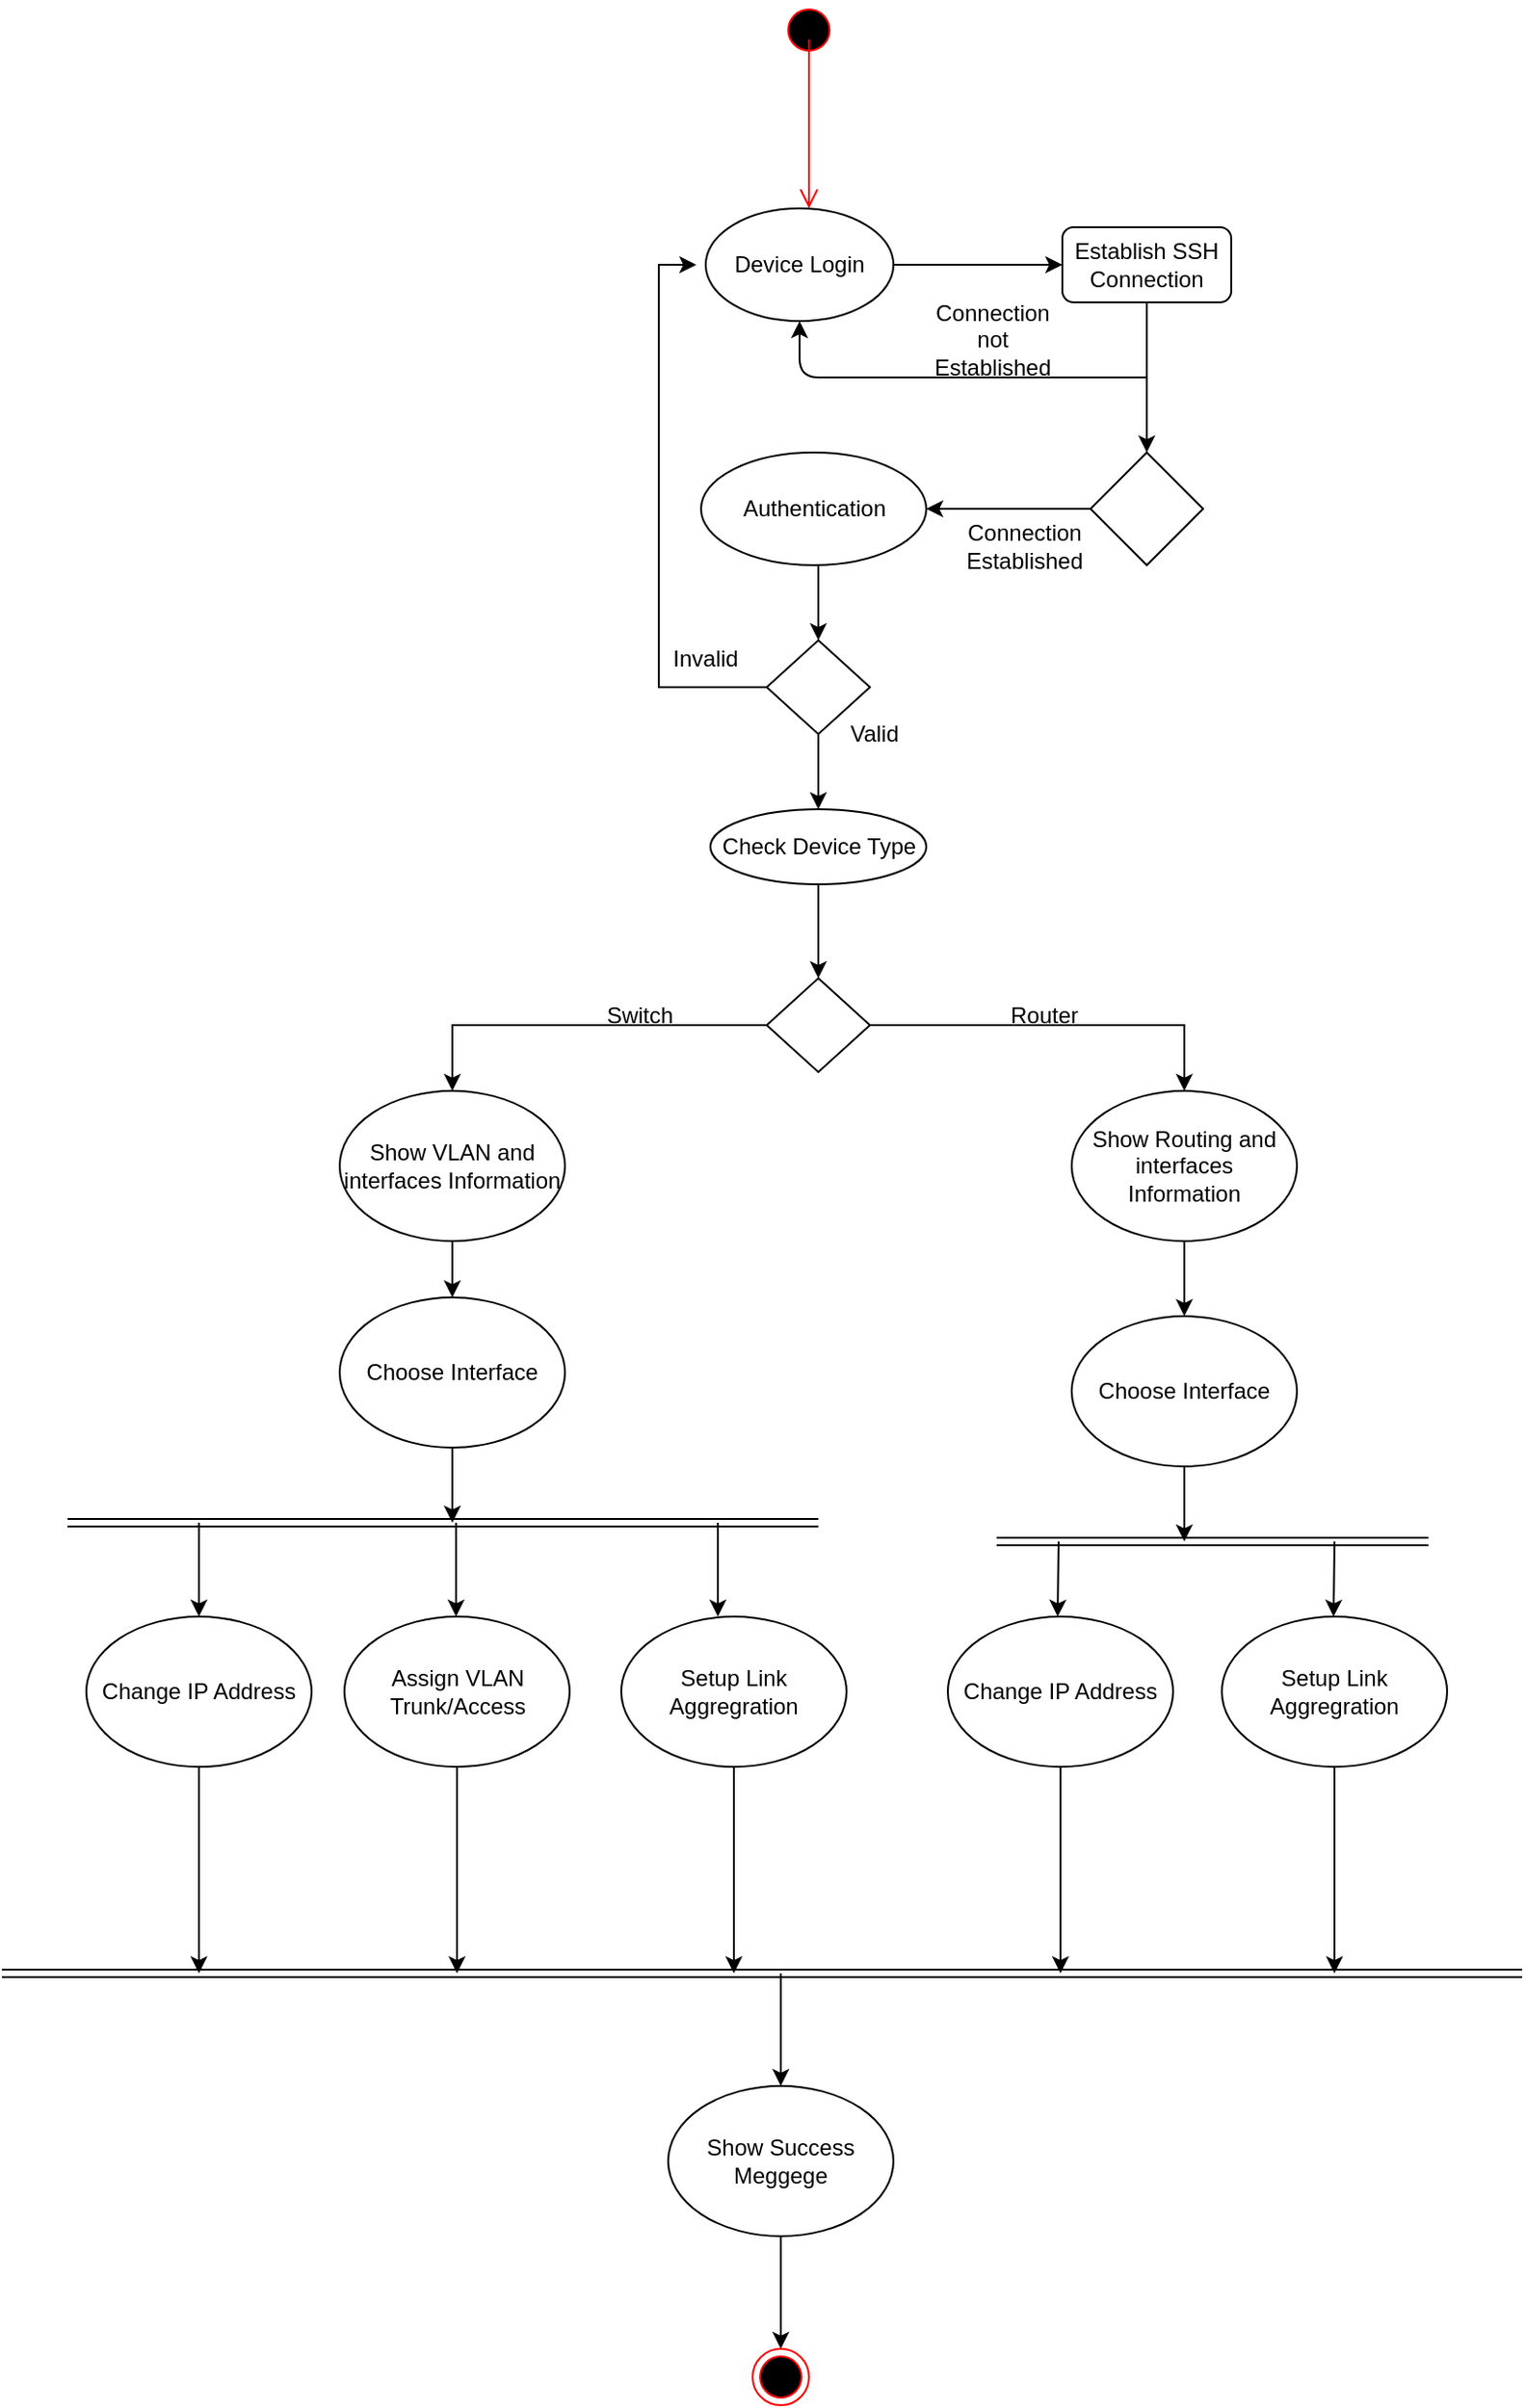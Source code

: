 <mxfile version="12.4.7" type="device"><diagram name="Page-1" id="e7e014a7-5840-1c2e-5031-d8a46d1fe8dd"><mxGraphModel dx="868" dy="479" grid="1" gridSize="10" guides="1" tooltips="1" connect="1" arrows="1" fold="1" page="1" pageScale="1" pageWidth="1169" pageHeight="826" background="#ffffff" math="0" shadow="0"><root><mxCell id="0"/><mxCell id="1" parent="0"/><mxCell id="ffG6tdyZV_DncWVKfaJ--44" value="" style="ellipse;html=1;shape=startState;fillColor=#000000;strokeColor=#ff0000;" vertex="1" parent="1"><mxGeometry x="435" y="60" width="30" height="30" as="geometry"/></mxCell><mxCell id="ffG6tdyZV_DncWVKfaJ--45" value="" style="edgeStyle=orthogonalEdgeStyle;html=1;verticalAlign=bottom;endArrow=open;endSize=8;strokeColor=#ff0000;" edge="1" parent="1"><mxGeometry relative="1" as="geometry"><mxPoint x="450" y="170" as="targetPoint"/><mxPoint x="450" y="80" as="sourcePoint"/></mxGeometry></mxCell><mxCell id="ffG6tdyZV_DncWVKfaJ--52" style="edgeStyle=orthogonalEdgeStyle;rounded=0;orthogonalLoop=1;jettySize=auto;html=1;entryX=0;entryY=0.5;entryDx=0;entryDy=0;exitX=0;exitY=0.5;exitDx=0;exitDy=0;" edge="1" parent="1" source="ffG6tdyZV_DncWVKfaJ--50"><mxGeometry relative="1" as="geometry"><mxPoint x="390" y="200" as="targetPoint"/><Array as="points"><mxPoint x="370" y="425"/><mxPoint x="370" y="200"/></Array></mxGeometry></mxCell><mxCell id="ffG6tdyZV_DncWVKfaJ--104" style="edgeStyle=orthogonalEdgeStyle;rounded=0;orthogonalLoop=1;jettySize=auto;html=1;entryX=0.5;entryY=0;entryDx=0;entryDy=0;" edge="1" parent="1" source="ffG6tdyZV_DncWVKfaJ--50" target="ffG6tdyZV_DncWVKfaJ--72"><mxGeometry relative="1" as="geometry"/></mxCell><mxCell id="ffG6tdyZV_DncWVKfaJ--50" value="" style="rhombus;whiteSpace=wrap;html=1;" vertex="1" parent="1"><mxGeometry x="427.5" y="400" width="55" height="50" as="geometry"/></mxCell><mxCell id="ffG6tdyZV_DncWVKfaJ--103" style="edgeStyle=orthogonalEdgeStyle;rounded=0;orthogonalLoop=1;jettySize=auto;html=1;entryX=0.5;entryY=0;entryDx=0;entryDy=0;" edge="1" parent="1" source="ffG6tdyZV_DncWVKfaJ--59" target="ffG6tdyZV_DncWVKfaJ--50"><mxGeometry relative="1" as="geometry"><Array as="points"><mxPoint x="455" y="360"/><mxPoint x="455" y="360"/></Array></mxGeometry></mxCell><mxCell id="ffG6tdyZV_DncWVKfaJ--59" value="Authentication" style="ellipse;whiteSpace=wrap;html=1;" vertex="1" parent="1"><mxGeometry x="392.5" y="300" width="120" height="60" as="geometry"/></mxCell><mxCell id="ffG6tdyZV_DncWVKfaJ--107" style="edgeStyle=orthogonalEdgeStyle;rounded=0;orthogonalLoop=1;jettySize=auto;html=1;entryX=0;entryY=0.5;entryDx=0;entryDy=0;" edge="1" parent="1" source="ffG6tdyZV_DncWVKfaJ--60" target="ffG6tdyZV_DncWVKfaJ--105"><mxGeometry relative="1" as="geometry"/></mxCell><mxCell id="ffG6tdyZV_DncWVKfaJ--60" value="Device Login" style="ellipse;whiteSpace=wrap;html=1;" vertex="1" parent="1"><mxGeometry x="395" y="170" width="100" height="60" as="geometry"/></mxCell><mxCell id="ffG6tdyZV_DncWVKfaJ--62" value="Invalid" style="text;html=1;strokeColor=none;fillColor=none;align=center;verticalAlign=middle;whiteSpace=wrap;rounded=0;" vertex="1" parent="1"><mxGeometry x="375" y="400" width="40" height="20" as="geometry"/></mxCell><mxCell id="ffG6tdyZV_DncWVKfaJ--63" value="Valid" style="text;html=1;strokeColor=none;fillColor=none;align=center;verticalAlign=middle;whiteSpace=wrap;rounded=0;" vertex="1" parent="1"><mxGeometry x="465" y="440" width="40" height="20" as="geometry"/></mxCell><mxCell id="ffG6tdyZV_DncWVKfaJ--68" style="edgeStyle=orthogonalEdgeStyle;rounded=0;orthogonalLoop=1;jettySize=auto;html=1;entryX=0.5;entryY=0;entryDx=0;entryDy=0;" edge="1" parent="1" source="ffG6tdyZV_DncWVKfaJ--64" target="ffG6tdyZV_DncWVKfaJ--66"><mxGeometry relative="1" as="geometry"/></mxCell><mxCell id="ffG6tdyZV_DncWVKfaJ--69" style="edgeStyle=orthogonalEdgeStyle;rounded=0;orthogonalLoop=1;jettySize=auto;html=1;entryX=0.5;entryY=0;entryDx=0;entryDy=0;" edge="1" parent="1" source="ffG6tdyZV_DncWVKfaJ--64" target="ffG6tdyZV_DncWVKfaJ--67"><mxGeometry relative="1" as="geometry"/></mxCell><mxCell id="ffG6tdyZV_DncWVKfaJ--64" value="" style="rhombus;whiteSpace=wrap;html=1;" vertex="1" parent="1"><mxGeometry x="427.5" y="580" width="55" height="50" as="geometry"/></mxCell><mxCell id="ffG6tdyZV_DncWVKfaJ--86" value="" style="edgeStyle=orthogonalEdgeStyle;rounded=0;orthogonalLoop=1;jettySize=auto;html=1;" edge="1" parent="1" source="ffG6tdyZV_DncWVKfaJ--66" target="ffG6tdyZV_DncWVKfaJ--85"><mxGeometry relative="1" as="geometry"/></mxCell><mxCell id="ffG6tdyZV_DncWVKfaJ--66" value="Show VLAN and interfaces Information" style="ellipse;whiteSpace=wrap;html=1;" vertex="1" parent="1"><mxGeometry x="200" y="640" width="120" height="80" as="geometry"/></mxCell><mxCell id="ffG6tdyZV_DncWVKfaJ--92" value="" style="edgeStyle=orthogonalEdgeStyle;rounded=0;orthogonalLoop=1;jettySize=auto;html=1;" edge="1" parent="1" source="ffG6tdyZV_DncWVKfaJ--67" target="ffG6tdyZV_DncWVKfaJ--91"><mxGeometry relative="1" as="geometry"/></mxCell><mxCell id="ffG6tdyZV_DncWVKfaJ--67" value="&lt;div&gt;Show Routing and interfaces&lt;/div&gt;&lt;div&gt;Information&lt;/div&gt;" style="ellipse;whiteSpace=wrap;html=1;" vertex="1" parent="1"><mxGeometry x="590" y="640" width="120" height="80" as="geometry"/></mxCell><mxCell id="ffG6tdyZV_DncWVKfaJ--70" value="Router" style="text;html=1;align=center;verticalAlign=middle;resizable=0;points=[];autosize=1;" vertex="1" parent="1"><mxGeometry x="550" y="590" width="50" height="20" as="geometry"/></mxCell><mxCell id="ffG6tdyZV_DncWVKfaJ--71" value="Switch" style="text;html=1;strokeColor=none;fillColor=none;align=center;verticalAlign=middle;whiteSpace=wrap;rounded=0;" vertex="1" parent="1"><mxGeometry x="340" y="590" width="40" height="20" as="geometry"/></mxCell><mxCell id="ffG6tdyZV_DncWVKfaJ--73" style="edgeStyle=orthogonalEdgeStyle;rounded=0;orthogonalLoop=1;jettySize=auto;html=1;entryX=0.5;entryY=0;entryDx=0;entryDy=0;" edge="1" parent="1" source="ffG6tdyZV_DncWVKfaJ--72" target="ffG6tdyZV_DncWVKfaJ--64"><mxGeometry relative="1" as="geometry"/></mxCell><mxCell id="ffG6tdyZV_DncWVKfaJ--72" value="Check Device Type" style="ellipse;whiteSpace=wrap;html=1;" vertex="1" parent="1"><mxGeometry x="397.5" y="490" width="115" height="40" as="geometry"/></mxCell><mxCell id="ffG6tdyZV_DncWVKfaJ--80" value="" style="shape=link;html=1;" edge="1" parent="1"><mxGeometry width="50" height="50" relative="1" as="geometry"><mxPoint x="55" y="870" as="sourcePoint"/><mxPoint x="455" y="870" as="targetPoint"/><Array as="points"><mxPoint x="306.25" y="870"/></Array></mxGeometry></mxCell><mxCell id="ffG6tdyZV_DncWVKfaJ--118" style="edgeStyle=orthogonalEdgeStyle;rounded=0;orthogonalLoop=1;jettySize=auto;html=1;" edge="1" parent="1" source="ffG6tdyZV_DncWVKfaJ--82"><mxGeometry relative="1" as="geometry"><mxPoint x="125" y="1110" as="targetPoint"/></mxGeometry></mxCell><mxCell id="ffG6tdyZV_DncWVKfaJ--82" value="Change IP Address" style="ellipse;whiteSpace=wrap;html=1;" vertex="1" parent="1"><mxGeometry x="65" y="920" width="120" height="80" as="geometry"/></mxCell><mxCell id="ffG6tdyZV_DncWVKfaJ--119" style="edgeStyle=orthogonalEdgeStyle;rounded=0;orthogonalLoop=1;jettySize=auto;html=1;" edge="1" parent="1" source="ffG6tdyZV_DncWVKfaJ--84"><mxGeometry relative="1" as="geometry"><mxPoint x="262.5" y="1110" as="targetPoint"/></mxGeometry></mxCell><mxCell id="ffG6tdyZV_DncWVKfaJ--84" value="&lt;div&gt;Assign VLAN&lt;/div&gt;&lt;div&gt;Trunk/Access&lt;br&gt;&lt;/div&gt;" style="ellipse;whiteSpace=wrap;html=1;" vertex="1" parent="1"><mxGeometry x="202.5" y="920" width="120" height="80" as="geometry"/></mxCell><mxCell id="ffG6tdyZV_DncWVKfaJ--87" style="edgeStyle=orthogonalEdgeStyle;rounded=0;orthogonalLoop=1;jettySize=auto;html=1;" edge="1" parent="1" source="ffG6tdyZV_DncWVKfaJ--85"><mxGeometry relative="1" as="geometry"><mxPoint x="260" y="870" as="targetPoint"/></mxGeometry></mxCell><mxCell id="ffG6tdyZV_DncWVKfaJ--85" value="Choose Interface" style="ellipse;whiteSpace=wrap;html=1;" vertex="1" parent="1"><mxGeometry x="200" y="750" width="120" height="80" as="geometry"/></mxCell><mxCell id="ffG6tdyZV_DncWVKfaJ--89" value="" style="shape=link;html=1;" edge="1" parent="1"><mxGeometry width="50" height="50" relative="1" as="geometry"><mxPoint x="550" y="880" as="sourcePoint"/><mxPoint x="780" y="880" as="targetPoint"/><Array as="points"><mxPoint x="690" y="880"/></Array></mxGeometry></mxCell><mxCell id="ffG6tdyZV_DncWVKfaJ--93" style="edgeStyle=orthogonalEdgeStyle;rounded=0;orthogonalLoop=1;jettySize=auto;html=1;" edge="1" parent="1" source="ffG6tdyZV_DncWVKfaJ--91"><mxGeometry relative="1" as="geometry"><mxPoint x="650" y="880" as="targetPoint"/></mxGeometry></mxCell><mxCell id="ffG6tdyZV_DncWVKfaJ--91" value="Choose Interface" style="ellipse;whiteSpace=wrap;html=1;" vertex="1" parent="1"><mxGeometry x="590" y="760" width="120" height="80" as="geometry"/></mxCell><mxCell id="ffG6tdyZV_DncWVKfaJ--122" style="edgeStyle=orthogonalEdgeStyle;rounded=0;orthogonalLoop=1;jettySize=auto;html=1;" edge="1" parent="1" source="ffG6tdyZV_DncWVKfaJ--94"><mxGeometry relative="1" as="geometry"><mxPoint x="730" y="1110" as="targetPoint"/></mxGeometry></mxCell><mxCell id="ffG6tdyZV_DncWVKfaJ--94" value="Setup Link Aggregration" style="ellipse;whiteSpace=wrap;html=1;" vertex="1" parent="1"><mxGeometry x="670" y="920" width="120" height="80" as="geometry"/></mxCell><mxCell id="ffG6tdyZV_DncWVKfaJ--121" style="edgeStyle=orthogonalEdgeStyle;rounded=0;orthogonalLoop=1;jettySize=auto;html=1;" edge="1" parent="1" source="ffG6tdyZV_DncWVKfaJ--95"><mxGeometry relative="1" as="geometry"><mxPoint x="584" y="1110" as="targetPoint"/></mxGeometry></mxCell><mxCell id="ffG6tdyZV_DncWVKfaJ--95" value="Change IP Address" style="ellipse;whiteSpace=wrap;html=1;" vertex="1" parent="1"><mxGeometry x="524" y="920" width="120" height="80" as="geometry"/></mxCell><mxCell id="ffG6tdyZV_DncWVKfaJ--97" value="" style="endArrow=classic;html=1;entryX=0.5;entryY=0;entryDx=0;entryDy=0;" edge="1" parent="1" target="ffG6tdyZV_DncWVKfaJ--82"><mxGeometry width="50" height="50" relative="1" as="geometry"><mxPoint x="125" y="870" as="sourcePoint"/><mxPoint x="145" y="870" as="targetPoint"/></mxGeometry></mxCell><mxCell id="ffG6tdyZV_DncWVKfaJ--99" value="" style="endArrow=classic;html=1;entryX=0.5;entryY=0;entryDx=0;entryDy=0;" edge="1" parent="1"><mxGeometry width="50" height="50" relative="1" as="geometry"><mxPoint x="262" y="870" as="sourcePoint"/><mxPoint x="262" y="920" as="targetPoint"/></mxGeometry></mxCell><mxCell id="ffG6tdyZV_DncWVKfaJ--100" value="" style="endArrow=classic;html=1;entryX=0.5;entryY=0;entryDx=0;entryDy=0;" edge="1" parent="1"><mxGeometry width="50" height="50" relative="1" as="geometry"><mxPoint x="401.5" y="870" as="sourcePoint"/><mxPoint x="401.5" y="920" as="targetPoint"/></mxGeometry></mxCell><mxCell id="ffG6tdyZV_DncWVKfaJ--101" value="" style="endArrow=classic;html=1;entryX=0.5;entryY=0;entryDx=0;entryDy=0;" edge="1" parent="1"><mxGeometry width="50" height="50" relative="1" as="geometry"><mxPoint x="583" y="880" as="sourcePoint"/><mxPoint x="582.5" y="920" as="targetPoint"/></mxGeometry></mxCell><mxCell id="ffG6tdyZV_DncWVKfaJ--108" style="edgeStyle=orthogonalEdgeStyle;rounded=0;orthogonalLoop=1;jettySize=auto;html=1;entryX=0.5;entryY=0;entryDx=0;entryDy=0;" edge="1" parent="1" source="ffG6tdyZV_DncWVKfaJ--105" target="ffG6tdyZV_DncWVKfaJ--106"><mxGeometry relative="1" as="geometry"/></mxCell><mxCell id="ffG6tdyZV_DncWVKfaJ--105" value="Establish SSH Connection" style="rounded=1;whiteSpace=wrap;html=1;" vertex="1" parent="1"><mxGeometry x="585" y="180" width="90" height="40" as="geometry"/></mxCell><mxCell id="ffG6tdyZV_DncWVKfaJ--109" style="edgeStyle=orthogonalEdgeStyle;rounded=0;orthogonalLoop=1;jettySize=auto;html=1;entryX=1;entryY=0.5;entryDx=0;entryDy=0;" edge="1" parent="1" source="ffG6tdyZV_DncWVKfaJ--106" target="ffG6tdyZV_DncWVKfaJ--59"><mxGeometry relative="1" as="geometry"/></mxCell><mxCell id="ffG6tdyZV_DncWVKfaJ--106" value="" style="rhombus;whiteSpace=wrap;html=1;" vertex="1" parent="1"><mxGeometry x="600" y="300" width="60" height="60" as="geometry"/></mxCell><mxCell id="ffG6tdyZV_DncWVKfaJ--110" value="Connection Established" style="text;html=1;strokeColor=none;fillColor=none;align=center;verticalAlign=middle;whiteSpace=wrap;rounded=0;" vertex="1" parent="1"><mxGeometry x="530" y="330" width="70" height="40" as="geometry"/></mxCell><mxCell id="ffG6tdyZV_DncWVKfaJ--111" value="Connection not Established" style="text;html=1;strokeColor=none;fillColor=none;align=center;verticalAlign=middle;whiteSpace=wrap;rounded=0;" vertex="1" parent="1"><mxGeometry x="512.5" y="220" width="70" height="40" as="geometry"/></mxCell><mxCell id="ffG6tdyZV_DncWVKfaJ--112" value="" style="endArrow=classic;html=1;entryX=0.5;entryY=1;entryDx=0;entryDy=0;" edge="1" parent="1" target="ffG6tdyZV_DncWVKfaJ--60"><mxGeometry width="50" height="50" relative="1" as="geometry"><mxPoint x="630" y="260" as="sourcePoint"/><mxPoint x="440" y="260" as="targetPoint"/><Array as="points"><mxPoint x="445" y="260"/></Array></mxGeometry></mxCell><mxCell id="ffG6tdyZV_DncWVKfaJ--120" style="edgeStyle=orthogonalEdgeStyle;rounded=0;orthogonalLoop=1;jettySize=auto;html=1;" edge="1" parent="1" source="ffG6tdyZV_DncWVKfaJ--115"><mxGeometry relative="1" as="geometry"><mxPoint x="410" y="1110" as="targetPoint"/></mxGeometry></mxCell><mxCell id="ffG6tdyZV_DncWVKfaJ--115" value="Setup Link Aggregration" style="ellipse;whiteSpace=wrap;html=1;" vertex="1" parent="1"><mxGeometry x="350" y="920" width="120" height="80" as="geometry"/></mxCell><mxCell id="ffG6tdyZV_DncWVKfaJ--116" value="" style="endArrow=classic;html=1;entryX=0.5;entryY=0;entryDx=0;entryDy=0;" edge="1" parent="1"><mxGeometry width="50" height="50" relative="1" as="geometry"><mxPoint x="730" y="880" as="sourcePoint"/><mxPoint x="729.5" y="920" as="targetPoint"/></mxGeometry></mxCell><mxCell id="ffG6tdyZV_DncWVKfaJ--117" value="" style="shape=link;html=1;" edge="1" parent="1"><mxGeometry width="50" height="50" relative="1" as="geometry"><mxPoint x="20" y="1110" as="sourcePoint"/><mxPoint x="830" y="1110" as="targetPoint"/><Array as="points"><mxPoint x="440" y="1110"/></Array></mxGeometry></mxCell><mxCell id="ffG6tdyZV_DncWVKfaJ--126" style="edgeStyle=orthogonalEdgeStyle;rounded=0;orthogonalLoop=1;jettySize=auto;html=1;entryX=0.5;entryY=0;entryDx=0;entryDy=0;" edge="1" parent="1" source="ffG6tdyZV_DncWVKfaJ--123" target="ffG6tdyZV_DncWVKfaJ--125"><mxGeometry relative="1" as="geometry"/></mxCell><mxCell id="ffG6tdyZV_DncWVKfaJ--123" value="Show Success Meggege" style="ellipse;whiteSpace=wrap;html=1;" vertex="1" parent="1"><mxGeometry x="375" y="1170" width="120" height="80" as="geometry"/></mxCell><mxCell id="ffG6tdyZV_DncWVKfaJ--124" style="edgeStyle=orthogonalEdgeStyle;rounded=0;orthogonalLoop=1;jettySize=auto;html=1;entryX=0.5;entryY=0;entryDx=0;entryDy=0;" edge="1" parent="1" target="ffG6tdyZV_DncWVKfaJ--123"><mxGeometry relative="1" as="geometry"><mxPoint x="427.5" y="1220" as="targetPoint"/><mxPoint x="435" y="1110" as="sourcePoint"/><Array as="points"><mxPoint x="435" y="1110"/></Array></mxGeometry></mxCell><mxCell id="ffG6tdyZV_DncWVKfaJ--125" value="" style="ellipse;html=1;shape=endState;fillColor=#000000;strokeColor=#ff0000;" vertex="1" parent="1"><mxGeometry x="420" y="1310" width="30" height="30" as="geometry"/></mxCell></root></mxGraphModel></diagram></mxfile>